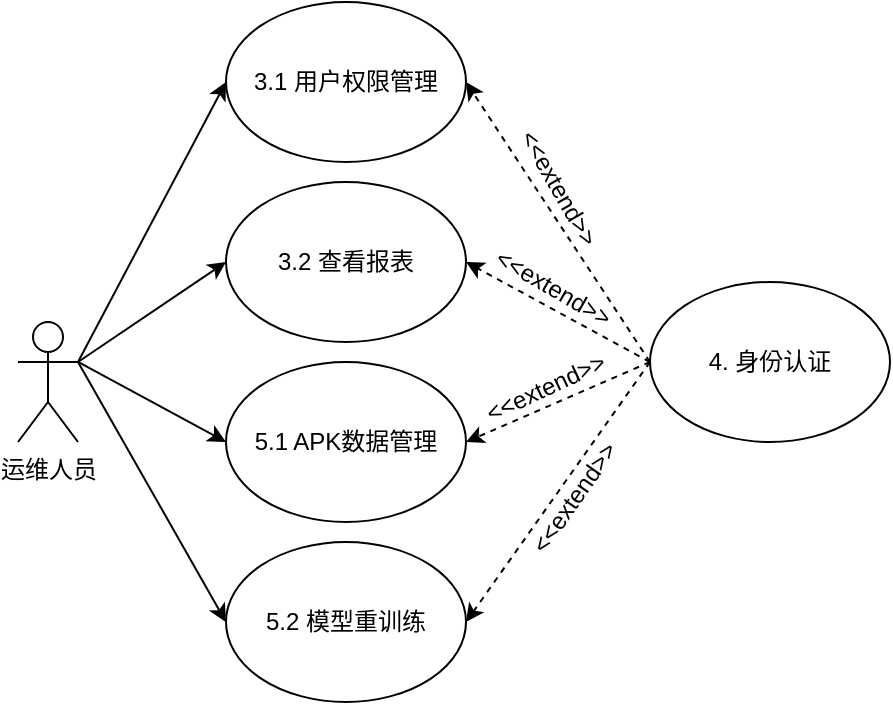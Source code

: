 <mxfile version="23.1.8" type="github">
  <diagram name="第 1 页" id="m4R4y16XppHf2_eSmbMv">
    <mxGraphModel dx="1050" dy="574" grid="1" gridSize="10" guides="1" tooltips="1" connect="1" arrows="1" fold="1" page="1" pageScale="1" pageWidth="827" pageHeight="1169" math="0" shadow="0">
      <root>
        <mxCell id="0" />
        <mxCell id="1" parent="0" />
        <mxCell id="ozoMpvkCseTEtSfeOwfC-1" style="rounded=0;orthogonalLoop=1;jettySize=auto;html=1;exitX=1;exitY=0.333;exitDx=0;exitDy=0;exitPerimeter=0;entryX=0;entryY=0.5;entryDx=0;entryDy=0;" parent="1" source="ozoMpvkCseTEtSfeOwfC-5" target="ozoMpvkCseTEtSfeOwfC-6" edge="1">
          <mxGeometry relative="1" as="geometry" />
        </mxCell>
        <mxCell id="ozoMpvkCseTEtSfeOwfC-4" style="rounded=0;orthogonalLoop=1;jettySize=auto;html=1;exitX=1;exitY=0.333;exitDx=0;exitDy=0;exitPerimeter=0;entryX=0;entryY=0.5;entryDx=0;entryDy=0;" parent="1" source="ozoMpvkCseTEtSfeOwfC-5" target="ozoMpvkCseTEtSfeOwfC-17" edge="1">
          <mxGeometry relative="1" as="geometry" />
        </mxCell>
        <mxCell id="LXSDuCBRp3da6oVukBno-4" style="rounded=0;orthogonalLoop=1;jettySize=auto;html=1;exitX=1;exitY=0.333;exitDx=0;exitDy=0;exitPerimeter=0;entryX=0;entryY=0.5;entryDx=0;entryDy=0;" edge="1" parent="1" source="ozoMpvkCseTEtSfeOwfC-5" target="LXSDuCBRp3da6oVukBno-1">
          <mxGeometry relative="1" as="geometry" />
        </mxCell>
        <mxCell id="LXSDuCBRp3da6oVukBno-11" style="rounded=0;orthogonalLoop=1;jettySize=auto;html=1;exitX=1;exitY=0.333;exitDx=0;exitDy=0;exitPerimeter=0;entryX=0;entryY=0.5;entryDx=0;entryDy=0;" edge="1" parent="1" source="ozoMpvkCseTEtSfeOwfC-5" target="LXSDuCBRp3da6oVukBno-10">
          <mxGeometry relative="1" as="geometry" />
        </mxCell>
        <mxCell id="ozoMpvkCseTEtSfeOwfC-5" value="运维人员" style="shape=umlActor;verticalLabelPosition=bottom;verticalAlign=top;html=1;outlineConnect=0;" parent="1" vertex="1">
          <mxGeometry x="250" y="320" width="30" height="60" as="geometry" />
        </mxCell>
        <mxCell id="ozoMpvkCseTEtSfeOwfC-6" value="3.1 用户权限管理" style="ellipse;whiteSpace=wrap;html=1;" parent="1" vertex="1">
          <mxGeometry x="354" y="160" width="120" height="80" as="geometry" />
        </mxCell>
        <mxCell id="ozoMpvkCseTEtSfeOwfC-8" style="rounded=0;orthogonalLoop=1;jettySize=auto;html=1;exitX=0;exitY=0.5;exitDx=0;exitDy=0;entryX=1;entryY=0.5;entryDx=0;entryDy=0;dashed=1;" parent="1" source="ozoMpvkCseTEtSfeOwfC-10" target="ozoMpvkCseTEtSfeOwfC-6" edge="1">
          <mxGeometry relative="1" as="geometry" />
        </mxCell>
        <mxCell id="LXSDuCBRp3da6oVukBno-2" style="rounded=0;orthogonalLoop=1;jettySize=auto;html=1;exitX=0;exitY=0.5;exitDx=0;exitDy=0;entryX=1;entryY=0.5;entryDx=0;entryDy=0;dashed=1;" edge="1" parent="1" source="ozoMpvkCseTEtSfeOwfC-10" target="ozoMpvkCseTEtSfeOwfC-17">
          <mxGeometry relative="1" as="geometry" />
        </mxCell>
        <mxCell id="LXSDuCBRp3da6oVukBno-8" style="rounded=0;orthogonalLoop=1;jettySize=auto;html=1;exitX=0;exitY=0.5;exitDx=0;exitDy=0;entryX=1;entryY=0.5;entryDx=0;entryDy=0;dashed=1;" edge="1" parent="1" source="ozoMpvkCseTEtSfeOwfC-10" target="LXSDuCBRp3da6oVukBno-1">
          <mxGeometry relative="1" as="geometry" />
        </mxCell>
        <mxCell id="LXSDuCBRp3da6oVukBno-13" style="rounded=0;orthogonalLoop=1;jettySize=auto;html=1;exitX=0;exitY=0.5;exitDx=0;exitDy=0;entryX=1;entryY=0.5;entryDx=0;entryDy=0;dashed=1;" edge="1" parent="1" source="ozoMpvkCseTEtSfeOwfC-10" target="LXSDuCBRp3da6oVukBno-10">
          <mxGeometry relative="1" as="geometry" />
        </mxCell>
        <mxCell id="ozoMpvkCseTEtSfeOwfC-10" value="4. 身份认证" style="ellipse;whiteSpace=wrap;html=1;" parent="1" vertex="1">
          <mxGeometry x="566" y="300" width="120" height="80" as="geometry" />
        </mxCell>
        <mxCell id="ozoMpvkCseTEtSfeOwfC-11" value="&amp;lt;&amp;lt;extend&amp;gt;&amp;gt;" style="text;html=1;strokeColor=none;fillColor=none;align=center;verticalAlign=middle;whiteSpace=wrap;rounded=0;rotation=60;" parent="1" vertex="1">
          <mxGeometry x="485.5" y="240" width="70" height="25" as="geometry" />
        </mxCell>
        <mxCell id="ozoMpvkCseTEtSfeOwfC-17" value="3.2 查看报表" style="ellipse;whiteSpace=wrap;html=1;" parent="1" vertex="1">
          <mxGeometry x="354" y="250" width="120" height="80" as="geometry" />
        </mxCell>
        <mxCell id="ozoMpvkCseTEtSfeOwfC-18" value="&amp;lt;&amp;lt;extend&amp;gt;&amp;gt;" style="text;html=1;strokeColor=none;fillColor=none;align=center;verticalAlign=middle;whiteSpace=wrap;rounded=0;rotation=30;" parent="1" vertex="1">
          <mxGeometry x="479.5" y="290" width="76" height="25" as="geometry" />
        </mxCell>
        <mxCell id="LXSDuCBRp3da6oVukBno-1" value="5.1 APK数据管理" style="ellipse;whiteSpace=wrap;html=1;" vertex="1" parent="1">
          <mxGeometry x="354" y="340" width="120" height="80" as="geometry" />
        </mxCell>
        <mxCell id="LXSDuCBRp3da6oVukBno-9" value="&amp;lt;&amp;lt;extend&amp;gt;&amp;gt;" style="text;html=1;strokeColor=none;fillColor=none;align=center;verticalAlign=middle;whiteSpace=wrap;rounded=0;rotation=-55;" vertex="1" parent="1">
          <mxGeometry x="490" y="395" width="76" height="25" as="geometry" />
        </mxCell>
        <mxCell id="LXSDuCBRp3da6oVukBno-10" value="5.2 模型重训练" style="ellipse;whiteSpace=wrap;html=1;" vertex="1" parent="1">
          <mxGeometry x="354" y="430" width="120" height="80" as="geometry" />
        </mxCell>
        <mxCell id="LXSDuCBRp3da6oVukBno-14" value="&amp;lt;&amp;lt;extend&amp;gt;&amp;gt;" style="text;html=1;strokeColor=none;fillColor=none;align=center;verticalAlign=middle;whiteSpace=wrap;rounded=0;rotation=-25;" vertex="1" parent="1">
          <mxGeometry x="476" y="340.5" width="76" height="25" as="geometry" />
        </mxCell>
      </root>
    </mxGraphModel>
  </diagram>
</mxfile>
